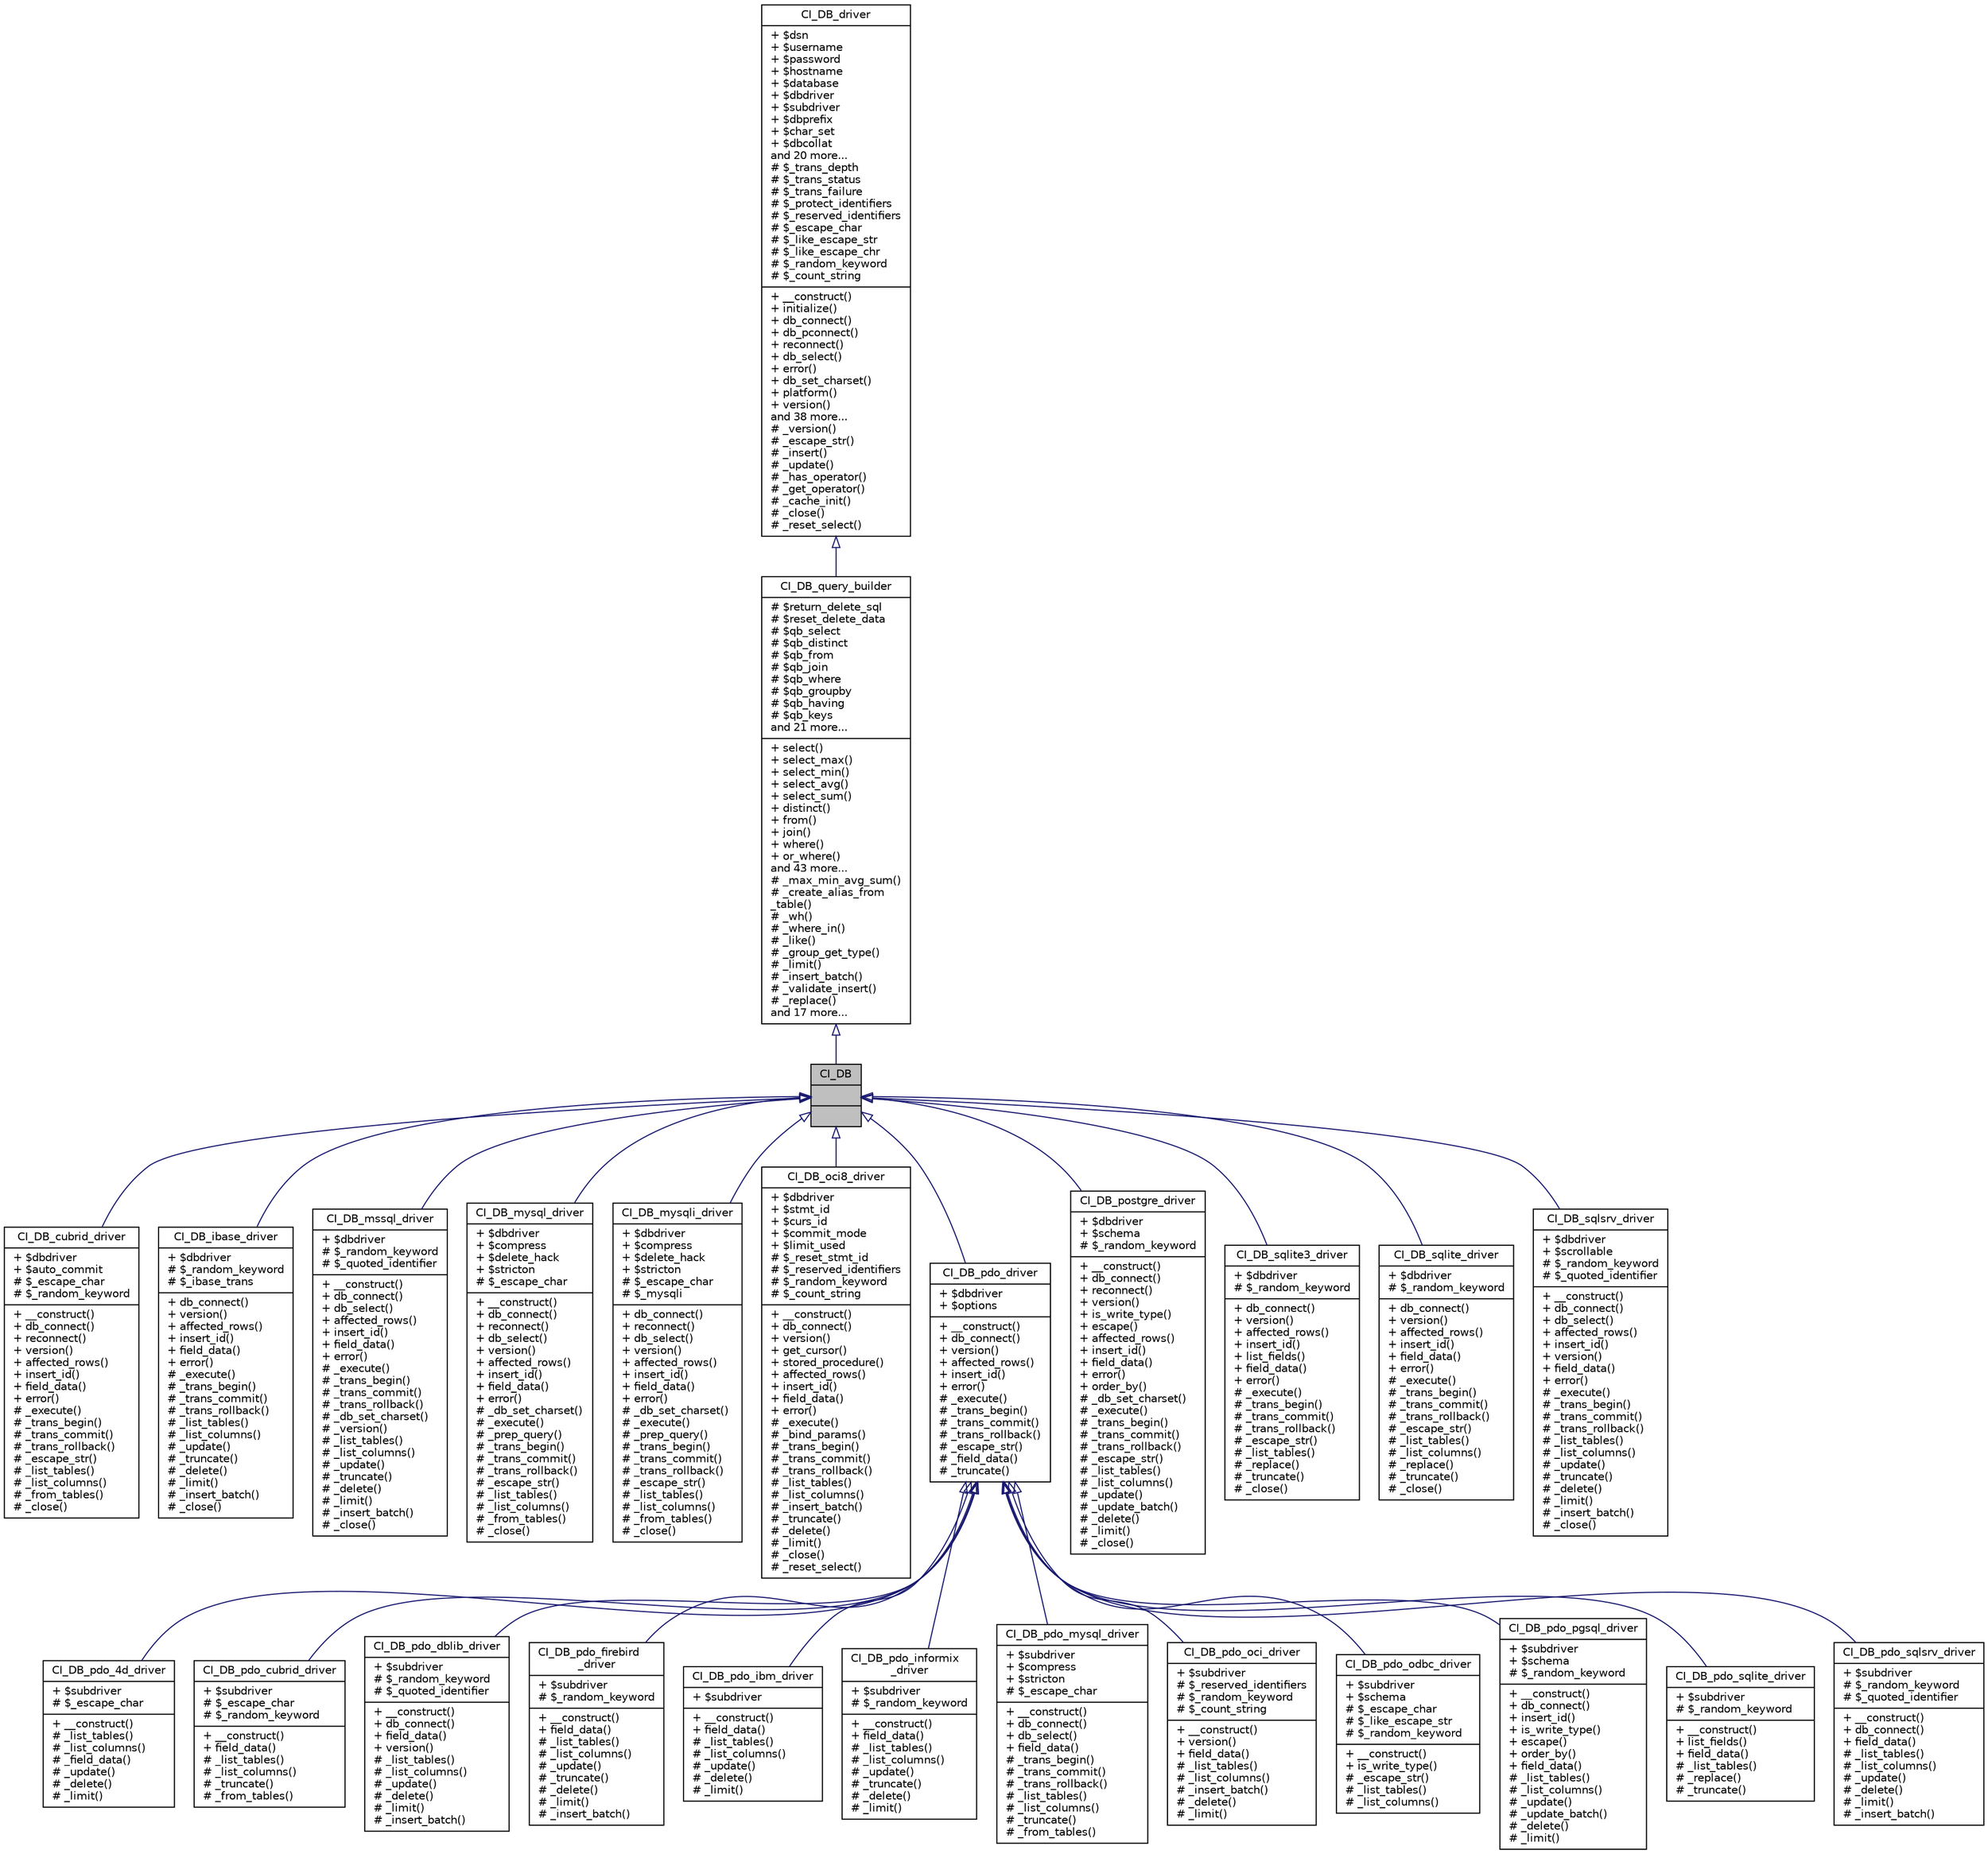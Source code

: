 digraph "CI_DB"
{
 // LATEX_PDF_SIZE
  edge [fontname="Helvetica",fontsize="10",labelfontname="Helvetica",labelfontsize="10"];
  node [fontname="Helvetica",fontsize="10",shape=record];
  Node0 [label="{CI_DB\n||}",height=0.2,width=0.4,color="black", fillcolor="grey75", style="filled", fontcolor="black",tooltip=" "];
  Node1 -> Node0 [dir="back",color="midnightblue",fontsize="10",style="solid",arrowtail="onormal",fontname="Helvetica"];
  Node1 [label="{CI_DB_query_builder\n|# $return_delete_sql\l# $reset_delete_data\l# $qb_select\l# $qb_distinct\l# $qb_from\l# $qb_join\l# $qb_where\l# $qb_groupby\l# $qb_having\l# $qb_keys\land 21 more...\l|+ select()\l+ select_max()\l+ select_min()\l+ select_avg()\l+ select_sum()\l+ distinct()\l+ from()\l+ join()\l+ where()\l+ or_where()\land 43 more...\l# _max_min_avg_sum()\l# _create_alias_from\l_table()\l# _wh()\l# _where_in()\l# _like()\l# _group_get_type()\l# _limit()\l# _insert_batch()\l# _validate_insert()\l# _replace()\land 17 more...\l}",height=0.2,width=0.4,color="black", fillcolor="white", style="filled",URL="$class_c_i___d_b__query__builder.html",tooltip=" "];
  Node2 -> Node1 [dir="back",color="midnightblue",fontsize="10",style="solid",arrowtail="onormal",fontname="Helvetica"];
  Node2 [label="{CI_DB_driver\n|+ $dsn\l+ $username\l+ $password\l+ $hostname\l+ $database\l+ $dbdriver\l+ $subdriver\l+ $dbprefix\l+ $char_set\l+ $dbcollat\land 20 more...\l# $_trans_depth\l# $_trans_status\l# $_trans_failure\l# $_protect_identifiers\l# $_reserved_identifiers\l# $_escape_char\l# $_like_escape_str\l# $_like_escape_chr\l# $_random_keyword\l# $_count_string\l|+ __construct()\l+ initialize()\l+ db_connect()\l+ db_pconnect()\l+ reconnect()\l+ db_select()\l+ error()\l+ db_set_charset()\l+ platform()\l+ version()\land 38 more...\l# _version()\l# _escape_str()\l# _insert()\l# _update()\l# _has_operator()\l# _get_operator()\l# _cache_init()\l# _close()\l# _reset_select()\l}",height=0.2,width=0.4,color="black", fillcolor="white", style="filled",URL="$class_c_i___d_b__driver.html",tooltip=" "];
  Node0 -> Node3 [dir="back",color="midnightblue",fontsize="10",style="solid",arrowtail="onormal",fontname="Helvetica"];
  Node3 [label="{CI_DB_cubrid_driver\n|+ $dbdriver\l+ $auto_commit\l# $_escape_char\l# $_random_keyword\l|+ __construct()\l+ db_connect()\l+ reconnect()\l+ version()\l+ affected_rows()\l+ insert_id()\l+ field_data()\l+ error()\l# _execute()\l# _trans_begin()\l# _trans_commit()\l# _trans_rollback()\l# _escape_str()\l# _list_tables()\l# _list_columns()\l# _from_tables()\l# _close()\l}",height=0.2,width=0.4,color="black", fillcolor="white", style="filled",URL="$class_c_i___d_b__cubrid__driver.html",tooltip=" "];
  Node0 -> Node4 [dir="back",color="midnightblue",fontsize="10",style="solid",arrowtail="onormal",fontname="Helvetica"];
  Node4 [label="{CI_DB_ibase_driver\n|+ $dbdriver\l# $_random_keyword\l# $_ibase_trans\l|+ db_connect()\l+ version()\l+ affected_rows()\l+ insert_id()\l+ field_data()\l+ error()\l# _execute()\l# _trans_begin()\l# _trans_commit()\l# _trans_rollback()\l# _list_tables()\l# _list_columns()\l# _update()\l# _truncate()\l# _delete()\l# _limit()\l# _insert_batch()\l# _close()\l}",height=0.2,width=0.4,color="black", fillcolor="white", style="filled",URL="$class_c_i___d_b__ibase__driver.html",tooltip=" "];
  Node0 -> Node5 [dir="back",color="midnightblue",fontsize="10",style="solid",arrowtail="onormal",fontname="Helvetica"];
  Node5 [label="{CI_DB_mssql_driver\n|+ $dbdriver\l# $_random_keyword\l# $_quoted_identifier\l|+ __construct()\l+ db_connect()\l+ db_select()\l+ affected_rows()\l+ insert_id()\l+ field_data()\l+ error()\l# _execute()\l# _trans_begin()\l# _trans_commit()\l# _trans_rollback()\l# _db_set_charset()\l# _version()\l# _list_tables()\l# _list_columns()\l# _update()\l# _truncate()\l# _delete()\l# _limit()\l# _insert_batch()\l# _close()\l}",height=0.2,width=0.4,color="black", fillcolor="white", style="filled",URL="$class_c_i___d_b__mssql__driver.html",tooltip=" "];
  Node0 -> Node6 [dir="back",color="midnightblue",fontsize="10",style="solid",arrowtail="onormal",fontname="Helvetica"];
  Node6 [label="{CI_DB_mysql_driver\n|+ $dbdriver\l+ $compress\l+ $delete_hack\l+ $stricton\l# $_escape_char\l|+ __construct()\l+ db_connect()\l+ reconnect()\l+ db_select()\l+ version()\l+ affected_rows()\l+ insert_id()\l+ field_data()\l+ error()\l# _db_set_charset()\l# _execute()\l# _prep_query()\l# _trans_begin()\l# _trans_commit()\l# _trans_rollback()\l# _escape_str()\l# _list_tables()\l# _list_columns()\l# _from_tables()\l# _close()\l}",height=0.2,width=0.4,color="black", fillcolor="white", style="filled",URL="$class_c_i___d_b__mysql__driver.html",tooltip=" "];
  Node0 -> Node7 [dir="back",color="midnightblue",fontsize="10",style="solid",arrowtail="onormal",fontname="Helvetica"];
  Node7 [label="{CI_DB_mysqli_driver\n|+ $dbdriver\l+ $compress\l+ $delete_hack\l+ $stricton\l# $_escape_char\l# $_mysqli\l|+ db_connect()\l+ reconnect()\l+ db_select()\l+ version()\l+ affected_rows()\l+ insert_id()\l+ field_data()\l+ error()\l# _db_set_charset()\l# _execute()\l# _prep_query()\l# _trans_begin()\l# _trans_commit()\l# _trans_rollback()\l# _escape_str()\l# _list_tables()\l# _list_columns()\l# _from_tables()\l# _close()\l}",height=0.2,width=0.4,color="black", fillcolor="white", style="filled",URL="$class_c_i___d_b__mysqli__driver.html",tooltip=" "];
  Node0 -> Node8 [dir="back",color="midnightblue",fontsize="10",style="solid",arrowtail="onormal",fontname="Helvetica"];
  Node8 [label="{CI_DB_oci8_driver\n|+ $dbdriver\l+ $stmt_id\l+ $curs_id\l+ $commit_mode\l+ $limit_used\l# $_reset_stmt_id\l# $_reserved_identifiers\l# $_random_keyword\l# $_count_string\l|+ __construct()\l+ db_connect()\l+ version()\l+ get_cursor()\l+ stored_procedure()\l+ affected_rows()\l+ insert_id()\l+ field_data()\l+ error()\l# _execute()\l# _bind_params()\l# _trans_begin()\l# _trans_commit()\l# _trans_rollback()\l# _list_tables()\l# _list_columns()\l# _insert_batch()\l# _truncate()\l# _delete()\l# _limit()\l# _close()\l# _reset_select()\l}",height=0.2,width=0.4,color="black", fillcolor="white", style="filled",URL="$class_c_i___d_b__oci8__driver.html",tooltip=" "];
  Node0 -> Node9 [dir="back",color="midnightblue",fontsize="10",style="solid",arrowtail="onormal",fontname="Helvetica"];
  Node9 [label="{CI_DB_pdo_driver\n|+ $dbdriver\l+ $options\l|+ __construct()\l+ db_connect()\l+ version()\l+ affected_rows()\l+ insert_id()\l+ error()\l# _execute()\l# _trans_begin()\l# _trans_commit()\l# _trans_rollback()\l# _escape_str()\l# _field_data()\l# _truncate()\l}",height=0.2,width=0.4,color="black", fillcolor="white", style="filled",URL="$class_c_i___d_b__pdo__driver.html",tooltip=" "];
  Node9 -> Node10 [dir="back",color="midnightblue",fontsize="10",style="solid",arrowtail="onormal",fontname="Helvetica"];
  Node10 [label="{CI_DB_pdo_4d_driver\n|+ $subdriver\l# $_escape_char\l|+ __construct()\l# _list_tables()\l# _list_columns()\l# _field_data()\l# _update()\l# _delete()\l# _limit()\l}",height=0.2,width=0.4,color="black", fillcolor="white", style="filled",URL="$class_c_i___d_b__pdo__4d__driver.html",tooltip=" "];
  Node9 -> Node11 [dir="back",color="midnightblue",fontsize="10",style="solid",arrowtail="onormal",fontname="Helvetica"];
  Node11 [label="{CI_DB_pdo_cubrid_driver\n|+ $subdriver\l# $_escape_char\l# $_random_keyword\l|+ __construct()\l+ field_data()\l# _list_tables()\l# _list_columns()\l# _truncate()\l# _from_tables()\l}",height=0.2,width=0.4,color="black", fillcolor="white", style="filled",URL="$class_c_i___d_b__pdo__cubrid__driver.html",tooltip=" "];
  Node9 -> Node12 [dir="back",color="midnightblue",fontsize="10",style="solid",arrowtail="onormal",fontname="Helvetica"];
  Node12 [label="{CI_DB_pdo_dblib_driver\n|+ $subdriver\l# $_random_keyword\l# $_quoted_identifier\l|+ __construct()\l+ db_connect()\l+ field_data()\l+ version()\l# _list_tables()\l# _list_columns()\l# _update()\l# _delete()\l# _limit()\l# _insert_batch()\l}",height=0.2,width=0.4,color="black", fillcolor="white", style="filled",URL="$class_c_i___d_b__pdo__dblib__driver.html",tooltip=" "];
  Node9 -> Node13 [dir="back",color="midnightblue",fontsize="10",style="solid",arrowtail="onormal",fontname="Helvetica"];
  Node13 [label="{CI_DB_pdo_firebird\l_driver\n|+ $subdriver\l# $_random_keyword\l|+ __construct()\l+ field_data()\l# _list_tables()\l# _list_columns()\l# _update()\l# _truncate()\l# _delete()\l# _limit()\l# _insert_batch()\l}",height=0.2,width=0.4,color="black", fillcolor="white", style="filled",URL="$class_c_i___d_b__pdo__firebird__driver.html",tooltip=" "];
  Node9 -> Node14 [dir="back",color="midnightblue",fontsize="10",style="solid",arrowtail="onormal",fontname="Helvetica"];
  Node14 [label="{CI_DB_pdo_ibm_driver\n|+ $subdriver\l|+ __construct()\l+ field_data()\l# _list_tables()\l# _list_columns()\l# _update()\l# _delete()\l# _limit()\l}",height=0.2,width=0.4,color="black", fillcolor="white", style="filled",URL="$class_c_i___d_b__pdo__ibm__driver.html",tooltip=" "];
  Node9 -> Node15 [dir="back",color="midnightblue",fontsize="10",style="solid",arrowtail="onormal",fontname="Helvetica"];
  Node15 [label="{CI_DB_pdo_informix\l_driver\n|+ $subdriver\l# $_random_keyword\l|+ __construct()\l+ field_data()\l# _list_tables()\l# _list_columns()\l# _update()\l# _truncate()\l# _delete()\l# _limit()\l}",height=0.2,width=0.4,color="black", fillcolor="white", style="filled",URL="$class_c_i___d_b__pdo__informix__driver.html",tooltip=" "];
  Node9 -> Node16 [dir="back",color="midnightblue",fontsize="10",style="solid",arrowtail="onormal",fontname="Helvetica"];
  Node16 [label="{CI_DB_pdo_mysql_driver\n|+ $subdriver\l+ $compress\l+ $stricton\l# $_escape_char\l|+ __construct()\l+ db_connect()\l+ db_select()\l+ field_data()\l# _trans_begin()\l# _trans_commit()\l# _trans_rollback()\l# _list_tables()\l# _list_columns()\l# _truncate()\l# _from_tables()\l}",height=0.2,width=0.4,color="black", fillcolor="white", style="filled",URL="$class_c_i___d_b__pdo__mysql__driver.html",tooltip=" "];
  Node9 -> Node17 [dir="back",color="midnightblue",fontsize="10",style="solid",arrowtail="onormal",fontname="Helvetica"];
  Node17 [label="{CI_DB_pdo_oci_driver\n|+ $subdriver\l# $_reserved_identifiers\l# $_random_keyword\l# $_count_string\l|+ __construct()\l+ version()\l+ field_data()\l# _list_tables()\l# _list_columns()\l# _insert_batch()\l# _delete()\l# _limit()\l}",height=0.2,width=0.4,color="black", fillcolor="white", style="filled",URL="$class_c_i___d_b__pdo__oci__driver.html",tooltip=" "];
  Node9 -> Node18 [dir="back",color="midnightblue",fontsize="10",style="solid",arrowtail="onormal",fontname="Helvetica"];
  Node18 [label="{CI_DB_pdo_odbc_driver\n|+ $subdriver\l+ $schema\l# $_escape_char\l# $_like_escape_str\l# $_random_keyword\l|+ __construct()\l+ is_write_type()\l# _escape_str()\l# _list_tables()\l# _list_columns()\l}",height=0.2,width=0.4,color="black", fillcolor="white", style="filled",URL="$class_c_i___d_b__pdo__odbc__driver.html",tooltip=" "];
  Node9 -> Node19 [dir="back",color="midnightblue",fontsize="10",style="solid",arrowtail="onormal",fontname="Helvetica"];
  Node19 [label="{CI_DB_pdo_pgsql_driver\n|+ $subdriver\l+ $schema\l# $_random_keyword\l|+ __construct()\l+ db_connect()\l+ insert_id()\l+ is_write_type()\l+ escape()\l+ order_by()\l+ field_data()\l# _list_tables()\l# _list_columns()\l# _update()\l# _update_batch()\l# _delete()\l# _limit()\l}",height=0.2,width=0.4,color="black", fillcolor="white", style="filled",URL="$class_c_i___d_b__pdo__pgsql__driver.html",tooltip=" "];
  Node9 -> Node20 [dir="back",color="midnightblue",fontsize="10",style="solid",arrowtail="onormal",fontname="Helvetica"];
  Node20 [label="{CI_DB_pdo_sqlite_driver\n|+ $subdriver\l# $_random_keyword\l|+ __construct()\l+ list_fields()\l+ field_data()\l# _list_tables()\l# _replace()\l# _truncate()\l}",height=0.2,width=0.4,color="black", fillcolor="white", style="filled",URL="$class_c_i___d_b__pdo__sqlite__driver.html",tooltip=" "];
  Node9 -> Node21 [dir="back",color="midnightblue",fontsize="10",style="solid",arrowtail="onormal",fontname="Helvetica"];
  Node21 [label="{CI_DB_pdo_sqlsrv_driver\n|+ $subdriver\l# $_random_keyword\l# $_quoted_identifier\l|+ __construct()\l+ db_connect()\l+ field_data()\l# _list_tables()\l# _list_columns()\l# _update()\l# _delete()\l# _limit()\l# _insert_batch()\l}",height=0.2,width=0.4,color="black", fillcolor="white", style="filled",URL="$class_c_i___d_b__pdo__sqlsrv__driver.html",tooltip=" "];
  Node0 -> Node22 [dir="back",color="midnightblue",fontsize="10",style="solid",arrowtail="onormal",fontname="Helvetica"];
  Node22 [label="{CI_DB_postgre_driver\n|+ $dbdriver\l+ $schema\l# $_random_keyword\l|+ __construct()\l+ db_connect()\l+ reconnect()\l+ version()\l+ is_write_type()\l+ escape()\l+ affected_rows()\l+ insert_id()\l+ field_data()\l+ error()\l+ order_by()\l# _db_set_charset()\l# _execute()\l# _trans_begin()\l# _trans_commit()\l# _trans_rollback()\l# _escape_str()\l# _list_tables()\l# _list_columns()\l# _update()\l# _update_batch()\l# _delete()\l# _limit()\l# _close()\l}",height=0.2,width=0.4,color="black", fillcolor="white", style="filled",URL="$class_c_i___d_b__postgre__driver.html",tooltip=" "];
  Node0 -> Node23 [dir="back",color="midnightblue",fontsize="10",style="solid",arrowtail="onormal",fontname="Helvetica"];
  Node23 [label="{CI_DB_sqlite3_driver\n|+ $dbdriver\l# $_random_keyword\l|+ db_connect()\l+ version()\l+ affected_rows()\l+ insert_id()\l+ list_fields()\l+ field_data()\l+ error()\l# _execute()\l# _trans_begin()\l# _trans_commit()\l# _trans_rollback()\l# _escape_str()\l# _list_tables()\l# _replace()\l# _truncate()\l# _close()\l}",height=0.2,width=0.4,color="black", fillcolor="white", style="filled",URL="$class_c_i___d_b__sqlite3__driver.html",tooltip=" "];
  Node0 -> Node24 [dir="back",color="midnightblue",fontsize="10",style="solid",arrowtail="onormal",fontname="Helvetica"];
  Node24 [label="{CI_DB_sqlite_driver\n|+ $dbdriver\l# $_random_keyword\l|+ db_connect()\l+ version()\l+ affected_rows()\l+ insert_id()\l+ field_data()\l+ error()\l# _execute()\l# _trans_begin()\l# _trans_commit()\l# _trans_rollback()\l# _escape_str()\l# _list_tables()\l# _list_columns()\l# _replace()\l# _truncate()\l# _close()\l}",height=0.2,width=0.4,color="black", fillcolor="white", style="filled",URL="$class_c_i___d_b__sqlite__driver.html",tooltip=" "];
  Node0 -> Node25 [dir="back",color="midnightblue",fontsize="10",style="solid",arrowtail="onormal",fontname="Helvetica"];
  Node25 [label="{CI_DB_sqlsrv_driver\n|+ $dbdriver\l+ $scrollable\l# $_random_keyword\l# $_quoted_identifier\l|+ __construct()\l+ db_connect()\l+ db_select()\l+ affected_rows()\l+ insert_id()\l+ version()\l+ field_data()\l+ error()\l# _execute()\l# _trans_begin()\l# _trans_commit()\l# _trans_rollback()\l# _list_tables()\l# _list_columns()\l# _update()\l# _truncate()\l# _delete()\l# _limit()\l# _insert_batch()\l# _close()\l}",height=0.2,width=0.4,color="black", fillcolor="white", style="filled",URL="$class_c_i___d_b__sqlsrv__driver.html",tooltip=" "];
}
